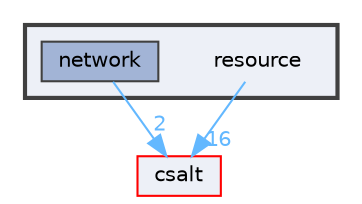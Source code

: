 digraph "resource"
{
 // LATEX_PDF_SIZE
  bgcolor="transparent";
  edge [fontname=Helvetica,fontsize=10,labelfontname=Helvetica,labelfontsize=10];
  node [fontname=Helvetica,fontsize=10,shape=box,height=0.2,width=0.4];
  compound=true
  subgraph clusterdir_b8641f383bb3a55bd12c64e8208632c3 {
    graph [ bgcolor="#edf0f7", pencolor="grey25", label="", fontname=Helvetica,fontsize=10 style="filled,bold", URL="dir_b8641f383bb3a55bd12c64e8208632c3.html",tooltip=""]
    dir_b8641f383bb3a55bd12c64e8208632c3 [shape=plaintext, label="resource"];
  dir_0eac3173c7fefe1d273e442d67a64cd7 [label="network", fillcolor="#a2b4d6", color="grey25", style="filled", URL="dir_0eac3173c7fefe1d273e442d67a64cd7.html",tooltip=""];
  }
  dir_d4118b8b1aebc91b3478ca01c62ed377 [label="csalt", fillcolor="#edf0f7", color="red", style="filled", URL="dir_d4118b8b1aebc91b3478ca01c62ed377.html",tooltip=""];
  dir_b8641f383bb3a55bd12c64e8208632c3->dir_d4118b8b1aebc91b3478ca01c62ed377 [headlabel="16", labeldistance=1.5 headhref="dir_000009_000000.html" href="dir_000009_000000.html" color="steelblue1" fontcolor="steelblue1"];
  dir_0eac3173c7fefe1d273e442d67a64cd7->dir_d4118b8b1aebc91b3478ca01c62ed377 [headlabel="2", labeldistance=1.5 headhref="dir_000003_000000.html" href="dir_000003_000000.html" color="steelblue1" fontcolor="steelblue1"];
}
